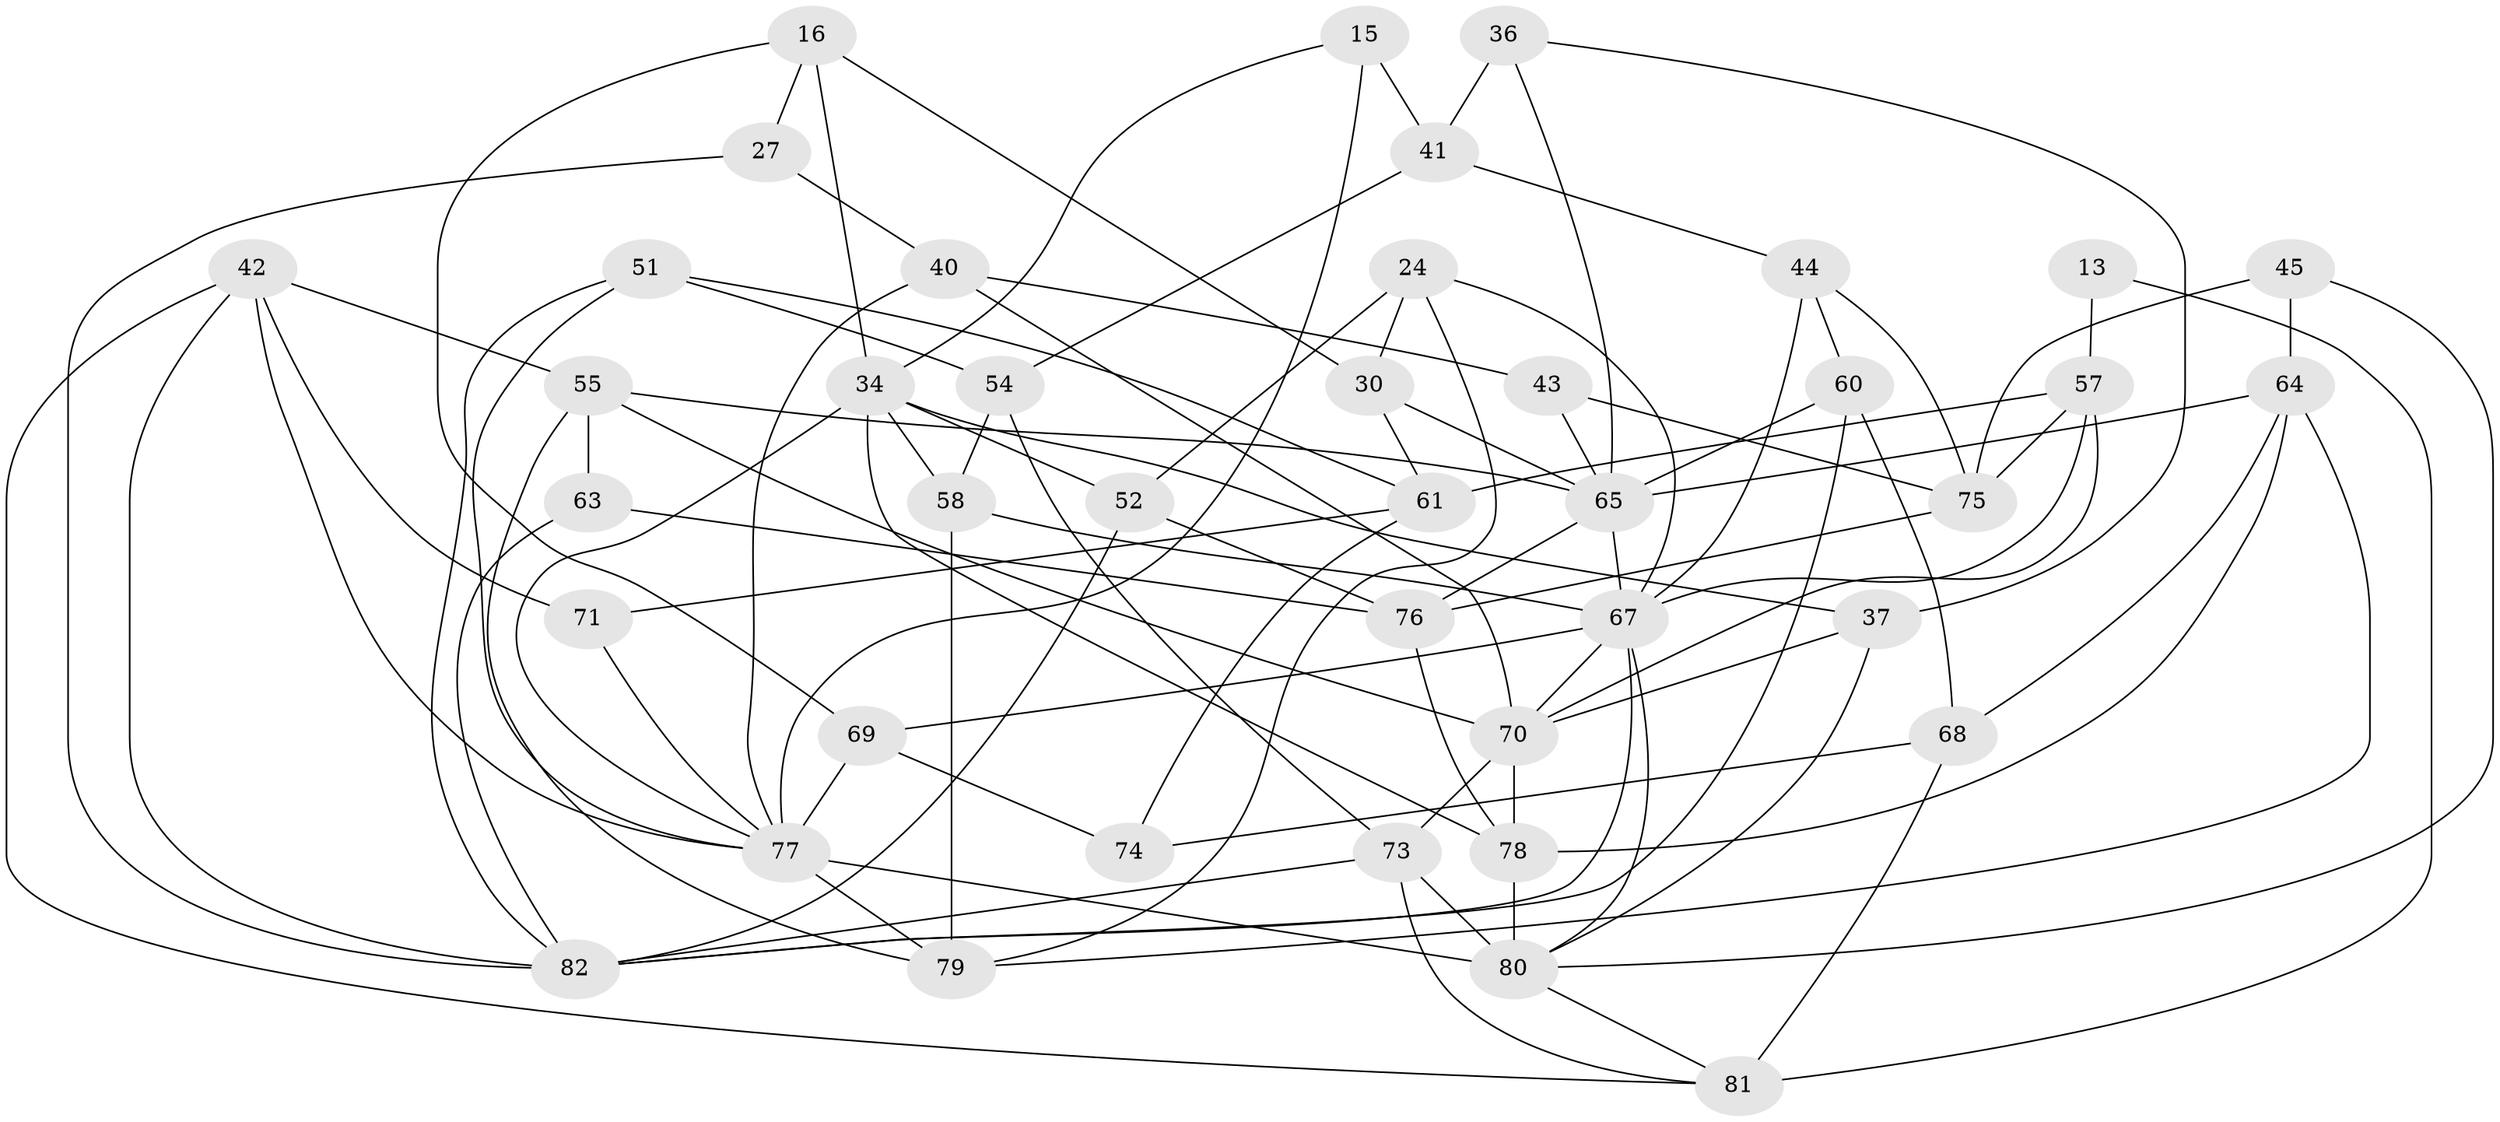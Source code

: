 // original degree distribution, {4: 1.0}
// Generated by graph-tools (version 1.1) at 2025/56/03/09/25 04:56:36]
// undirected, 41 vertices, 96 edges
graph export_dot {
graph [start="1"]
  node [color=gray90,style=filled];
  13;
  15;
  16 [super="+11"];
  24 [super="+1"];
  27;
  30;
  34 [super="+25"];
  36;
  37;
  40;
  41 [super="+28"];
  42 [super="+18"];
  43;
  44;
  45;
  51;
  52 [super="+38"];
  54;
  55 [super="+7"];
  57 [super="+8+33"];
  58 [super="+12"];
  60;
  61 [super="+46"];
  63;
  64 [super="+31"];
  65 [super="+23+49"];
  67 [super="+53+48"];
  68;
  69 [super="+50"];
  70 [super="+56"];
  71;
  73 [super="+72"];
  74;
  75 [super="+6"];
  76 [super="+59+62"];
  77 [super="+66"];
  78 [super="+47"];
  79 [super="+39"];
  80 [super="+2+3+26"];
  81 [super="+9"];
  82 [super="+35"];
  13 -- 57 [weight=2];
  13 -- 81 [weight=2];
  15 -- 34;
  15 -- 41 [weight=2];
  15 -- 77;
  16 -- 27 [weight=2];
  16 -- 34 [weight=2];
  16 -- 30;
  16 -- 69;
  24 -- 52 [weight=2];
  24 -- 30;
  24 -- 79;
  24 -- 67 [weight=2];
  27 -- 82;
  27 -- 40;
  30 -- 61;
  30 -- 65;
  34 -- 52;
  34 -- 37;
  34 -- 58;
  34 -- 77;
  34 -- 78;
  36 -- 41 [weight=2];
  36 -- 37;
  36 -- 65;
  37 -- 80;
  37 -- 70;
  40 -- 70;
  40 -- 43;
  40 -- 77;
  41 -- 54;
  41 -- 44;
  42 -- 71 [weight=2];
  42 -- 81;
  42 -- 82;
  42 -- 55;
  42 -- 77;
  43 -- 75 [weight=2];
  43 -- 65;
  44 -- 60;
  44 -- 75;
  44 -- 67;
  45 -- 64 [weight=2];
  45 -- 75;
  45 -- 80;
  51 -- 61;
  51 -- 54;
  51 -- 77;
  51 -- 82;
  52 -- 76 [weight=2];
  52 -- 82;
  54 -- 73;
  54 -- 58;
  55 -- 63;
  55 -- 65 [weight=2];
  55 -- 79;
  55 -- 70;
  57 -- 61 [weight=2];
  57 -- 67 [weight=2];
  57 -- 75;
  57 -- 70;
  58 -- 79 [weight=2];
  58 -- 67 [weight=2];
  60 -- 68;
  60 -- 65;
  60 -- 82;
  61 -- 74;
  61 -- 71;
  63 -- 76 [weight=2];
  63 -- 82;
  64 -- 79;
  64 -- 68;
  64 -- 78;
  64 -- 65;
  65 -- 76 [weight=2];
  65 -- 67;
  67 -- 70 [weight=2];
  67 -- 80 [weight=2];
  67 -- 69;
  67 -- 82;
  68 -- 74;
  68 -- 81;
  69 -- 74 [weight=2];
  69 -- 77 [weight=2];
  70 -- 78;
  70 -- 73;
  71 -- 77;
  73 -- 80 [weight=2];
  73 -- 81;
  73 -- 82;
  75 -- 76;
  76 -- 78;
  77 -- 80 [weight=3];
  77 -- 79;
  78 -- 80 [weight=2];
  80 -- 81;
}
